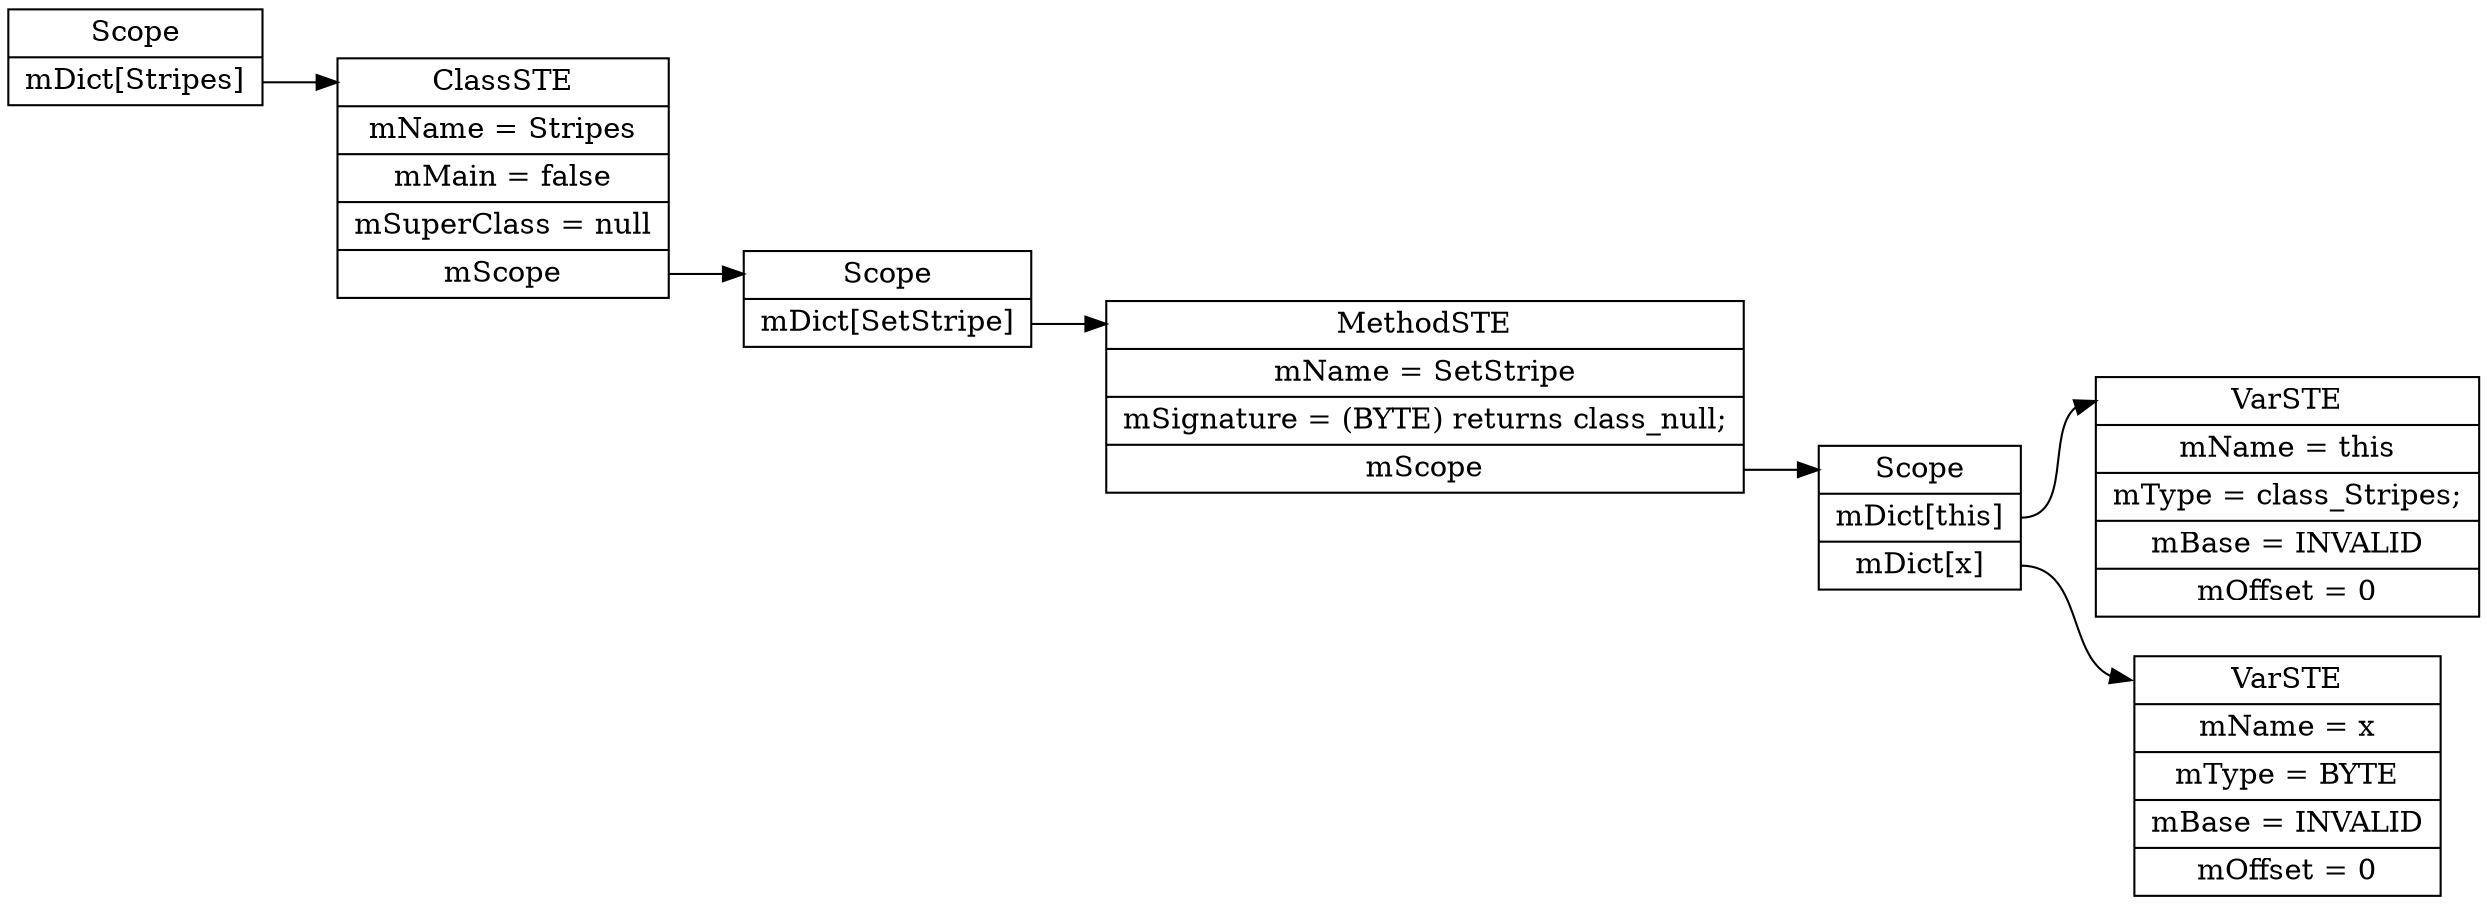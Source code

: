 digraph SymTable {
	graph [rankdir="LR"];
	node [shape=record];
	0 [label=" <f0> Scope | <f1> mDict\[Stripes\] "];
	0:<f1> -> 1:<f0>;
	1 [label=" <f0> ClassSTE | <f1> mName = Stripes| <f2> mMain = false| <f3> mSuperClass = null| <f4> mScope "];
	1:<f4> -> 2:<f0>;
	2 [label=" <f0> Scope | <f1> mDict\[SetStripe\] "];
	2:<f1> -> 3:<f0>;
	3 [label=" <f0> MethodSTE | <f1> mName = SetStripe| <f2> mSignature = (BYTE) returns class_null;| <f3> mScope "];
	3:<f3> -> 4:<f0>;
	4 [label=" <f0> Scope | <f1> mDict\[this\] | <f2> mDict\[x\] "];
	4:<f1> -> 5:<f0>;
	5 [label=" <f0> VarSTE | <f1> mName = this| <f2> mType = class_Stripes;| <f3> mBase = INVALID| <f4> mOffset = 0"];
	4:<f2> -> 6:<f0>;
	6 [label=" <f0> VarSTE | <f1> mName = x| <f2> mType = BYTE| <f3> mBase = INVALID| <f4> mOffset = 0"];
}
